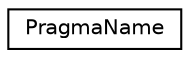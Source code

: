 digraph "Graphical Class Hierarchy"
{
 // LATEX_PDF_SIZE
  edge [fontname="Helvetica",fontsize="10",labelfontname="Helvetica",labelfontsize="10"];
  node [fontname="Helvetica",fontsize="10",shape=record];
  rankdir="LR";
  Node0 [label="PragmaName",height=0.2,width=0.4,color="black", fillcolor="white", style="filled",URL="$db/d1b/sqlite3_8c.html#d0/da9/structPragmaName",tooltip=" "];
}
